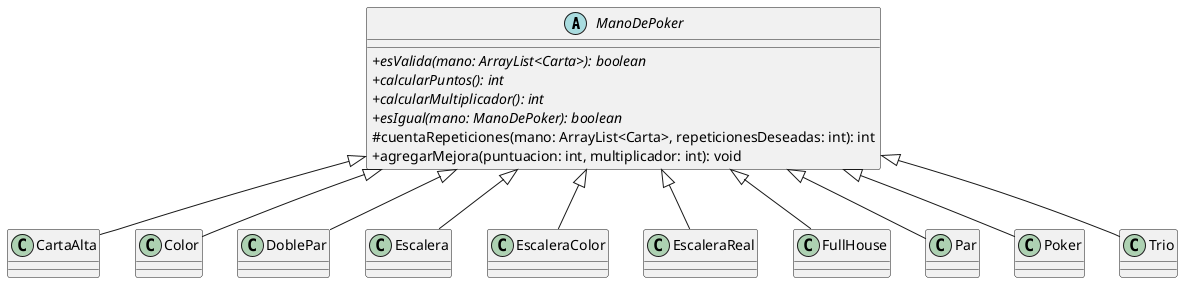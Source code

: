 @startuml
skinparam classAttributeIconSize 0

abstract class ManoDePoker {
    +{abstract}esValida(mano: ArrayList<Carta>): boolean
    +{abstract}calcularPuntos(): int
    +{abstract}calcularMultiplicador(): int
    +{abstract} esIgual(mano: ManoDePoker): boolean
    #cuentaRepeticiones(mano: ArrayList<Carta>, repeticionesDeseadas: int): int
    +agregarMejora(puntuacion: int, multiplicador: int): void
}

ManoDePoker <|-- CartaAlta
ManoDePoker <|-- Color
ManoDePoker <|-- DoblePar
ManoDePoker <|-- Escalera
ManoDePoker <|-- EscaleraColor
ManoDePoker <|-- EscaleraReal
ManoDePoker <|-- FullHouse
ManoDePoker <|-- Par
ManoDePoker <|-- Poker
ManoDePoker <|-- Trio
@enduml